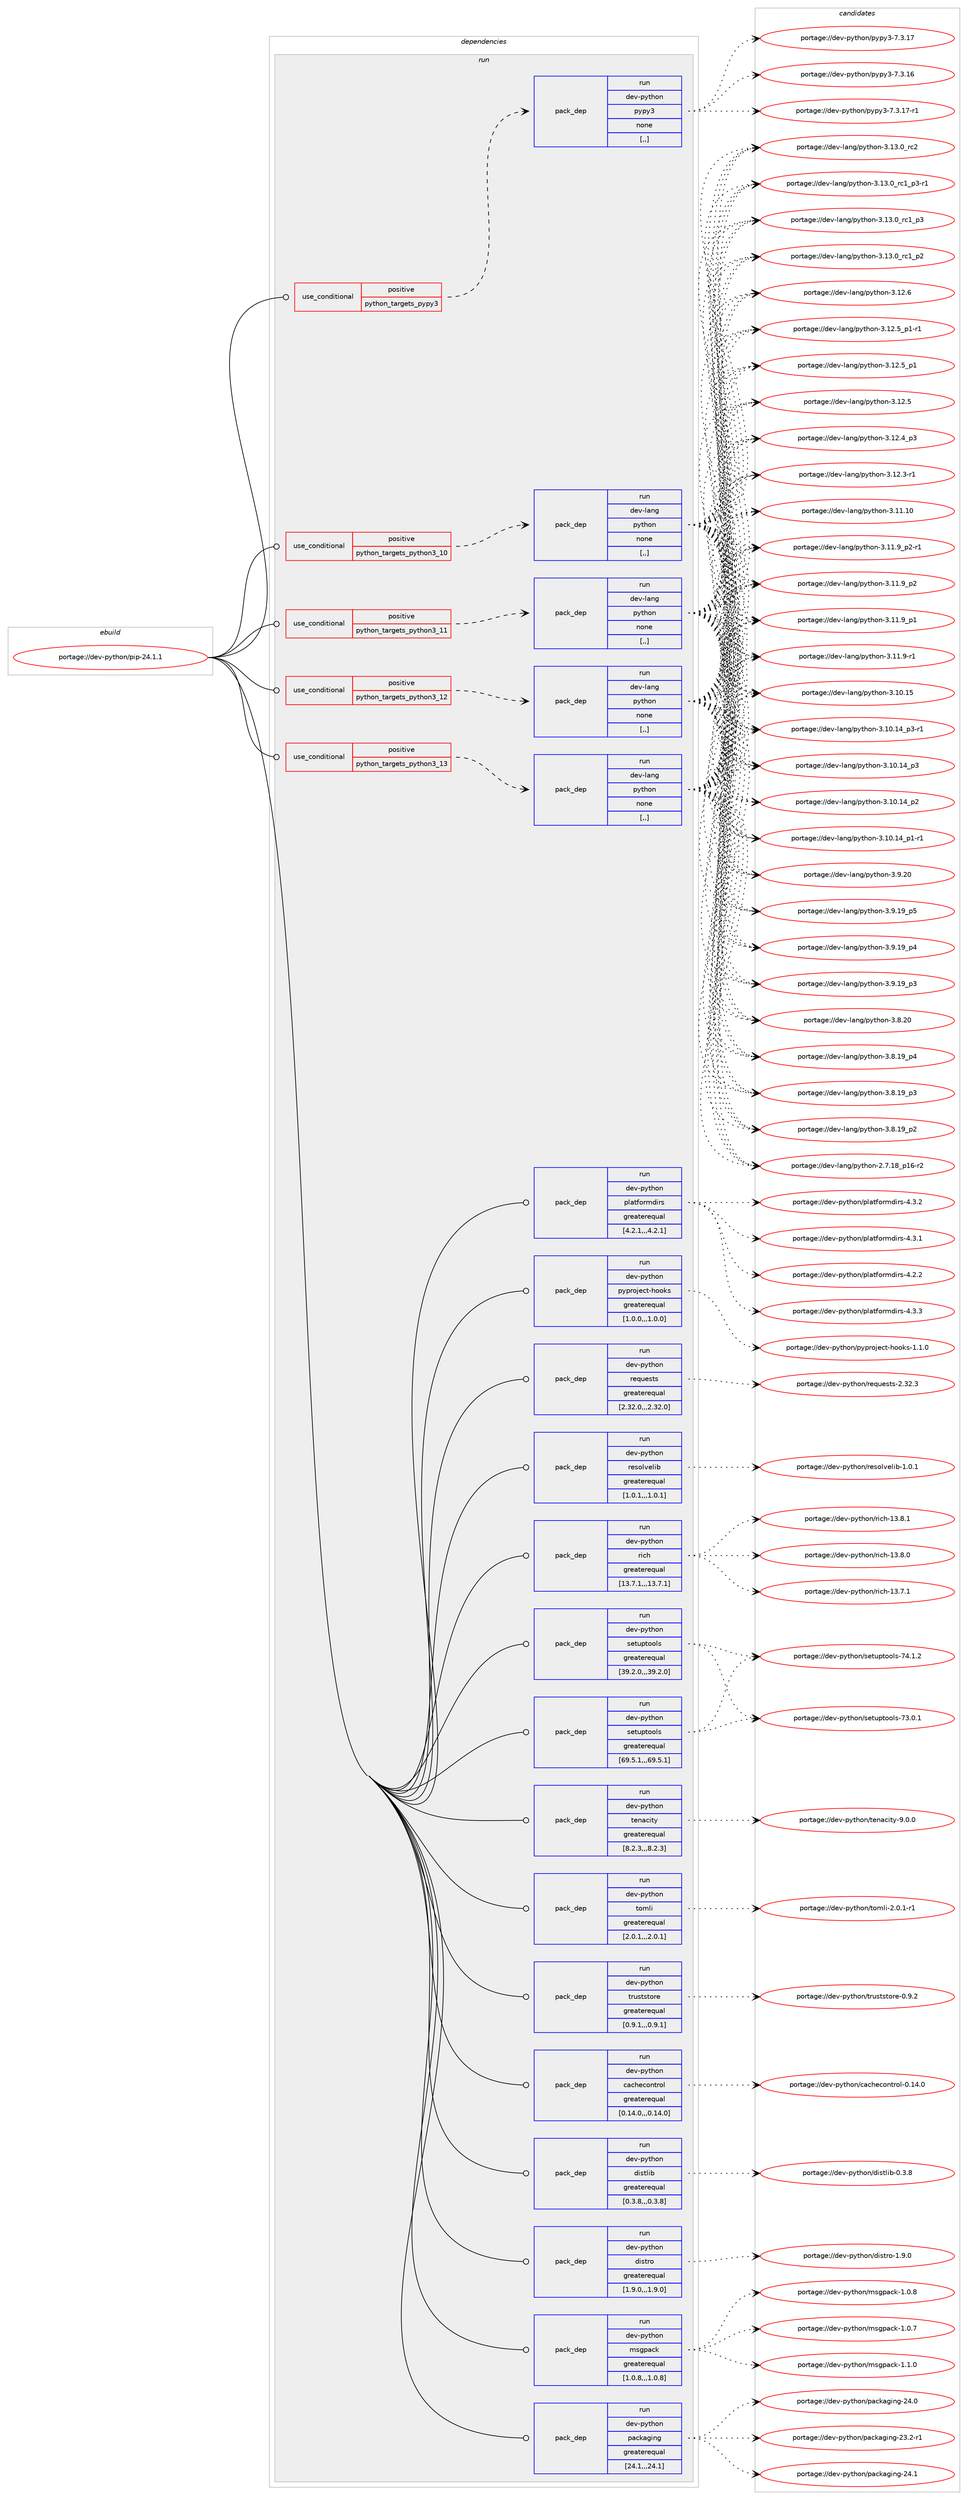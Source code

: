 digraph prolog {

# *************
# Graph options
# *************

newrank=true;
concentrate=true;
compound=true;
graph [rankdir=LR,fontname=Helvetica,fontsize=10,ranksep=1.5];#, ranksep=2.5, nodesep=0.2];
edge  [arrowhead=vee];
node  [fontname=Helvetica,fontsize=10];

# **********
# The ebuild
# **********

subgraph cluster_leftcol {
color=gray;
label=<<i>ebuild</i>>;
id [label="portage://dev-python/pip-24.1.1", color=red, width=4, href="../dev-python/pip-24.1.1.svg"];
}

# ****************
# The dependencies
# ****************

subgraph cluster_midcol {
color=gray;
label=<<i>dependencies</i>>;
subgraph cluster_compile {
fillcolor="#eeeeee";
style=filled;
label=<<i>compile</i>>;
}
subgraph cluster_compileandrun {
fillcolor="#eeeeee";
style=filled;
label=<<i>compile and run</i>>;
}
subgraph cluster_run {
fillcolor="#eeeeee";
style=filled;
label=<<i>run</i>>;
subgraph cond166437 {
dependency649038 [label=<<TABLE BORDER="0" CELLBORDER="1" CELLSPACING="0" CELLPADDING="4"><TR><TD ROWSPAN="3" CELLPADDING="10">use_conditional</TD></TR><TR><TD>positive</TD></TR><TR><TD>python_targets_pypy3</TD></TR></TABLE>>, shape=none, color=red];
subgraph pack477780 {
dependency649039 [label=<<TABLE BORDER="0" CELLBORDER="1" CELLSPACING="0" CELLPADDING="4" WIDTH="220"><TR><TD ROWSPAN="6" CELLPADDING="30">pack_dep</TD></TR><TR><TD WIDTH="110">run</TD></TR><TR><TD>dev-python</TD></TR><TR><TD>pypy3</TD></TR><TR><TD>none</TD></TR><TR><TD>[,,]</TD></TR></TABLE>>, shape=none, color=blue];
}
dependency649038:e -> dependency649039:w [weight=20,style="dashed",arrowhead="vee"];
}
id:e -> dependency649038:w [weight=20,style="solid",arrowhead="odot"];
subgraph cond166438 {
dependency649040 [label=<<TABLE BORDER="0" CELLBORDER="1" CELLSPACING="0" CELLPADDING="4"><TR><TD ROWSPAN="3" CELLPADDING="10">use_conditional</TD></TR><TR><TD>positive</TD></TR><TR><TD>python_targets_python3_10</TD></TR></TABLE>>, shape=none, color=red];
subgraph pack477781 {
dependency649041 [label=<<TABLE BORDER="0" CELLBORDER="1" CELLSPACING="0" CELLPADDING="4" WIDTH="220"><TR><TD ROWSPAN="6" CELLPADDING="30">pack_dep</TD></TR><TR><TD WIDTH="110">run</TD></TR><TR><TD>dev-lang</TD></TR><TR><TD>python</TD></TR><TR><TD>none</TD></TR><TR><TD>[,,]</TD></TR></TABLE>>, shape=none, color=blue];
}
dependency649040:e -> dependency649041:w [weight=20,style="dashed",arrowhead="vee"];
}
id:e -> dependency649040:w [weight=20,style="solid",arrowhead="odot"];
subgraph cond166439 {
dependency649042 [label=<<TABLE BORDER="0" CELLBORDER="1" CELLSPACING="0" CELLPADDING="4"><TR><TD ROWSPAN="3" CELLPADDING="10">use_conditional</TD></TR><TR><TD>positive</TD></TR><TR><TD>python_targets_python3_11</TD></TR></TABLE>>, shape=none, color=red];
subgraph pack477782 {
dependency649043 [label=<<TABLE BORDER="0" CELLBORDER="1" CELLSPACING="0" CELLPADDING="4" WIDTH="220"><TR><TD ROWSPAN="6" CELLPADDING="30">pack_dep</TD></TR><TR><TD WIDTH="110">run</TD></TR><TR><TD>dev-lang</TD></TR><TR><TD>python</TD></TR><TR><TD>none</TD></TR><TR><TD>[,,]</TD></TR></TABLE>>, shape=none, color=blue];
}
dependency649042:e -> dependency649043:w [weight=20,style="dashed",arrowhead="vee"];
}
id:e -> dependency649042:w [weight=20,style="solid",arrowhead="odot"];
subgraph cond166440 {
dependency649044 [label=<<TABLE BORDER="0" CELLBORDER="1" CELLSPACING="0" CELLPADDING="4"><TR><TD ROWSPAN="3" CELLPADDING="10">use_conditional</TD></TR><TR><TD>positive</TD></TR><TR><TD>python_targets_python3_12</TD></TR></TABLE>>, shape=none, color=red];
subgraph pack477783 {
dependency649045 [label=<<TABLE BORDER="0" CELLBORDER="1" CELLSPACING="0" CELLPADDING="4" WIDTH="220"><TR><TD ROWSPAN="6" CELLPADDING="30">pack_dep</TD></TR><TR><TD WIDTH="110">run</TD></TR><TR><TD>dev-lang</TD></TR><TR><TD>python</TD></TR><TR><TD>none</TD></TR><TR><TD>[,,]</TD></TR></TABLE>>, shape=none, color=blue];
}
dependency649044:e -> dependency649045:w [weight=20,style="dashed",arrowhead="vee"];
}
id:e -> dependency649044:w [weight=20,style="solid",arrowhead="odot"];
subgraph cond166441 {
dependency649046 [label=<<TABLE BORDER="0" CELLBORDER="1" CELLSPACING="0" CELLPADDING="4"><TR><TD ROWSPAN="3" CELLPADDING="10">use_conditional</TD></TR><TR><TD>positive</TD></TR><TR><TD>python_targets_python3_13</TD></TR></TABLE>>, shape=none, color=red];
subgraph pack477784 {
dependency649047 [label=<<TABLE BORDER="0" CELLBORDER="1" CELLSPACING="0" CELLPADDING="4" WIDTH="220"><TR><TD ROWSPAN="6" CELLPADDING="30">pack_dep</TD></TR><TR><TD WIDTH="110">run</TD></TR><TR><TD>dev-lang</TD></TR><TR><TD>python</TD></TR><TR><TD>none</TD></TR><TR><TD>[,,]</TD></TR></TABLE>>, shape=none, color=blue];
}
dependency649046:e -> dependency649047:w [weight=20,style="dashed",arrowhead="vee"];
}
id:e -> dependency649046:w [weight=20,style="solid",arrowhead="odot"];
subgraph pack477785 {
dependency649048 [label=<<TABLE BORDER="0" CELLBORDER="1" CELLSPACING="0" CELLPADDING="4" WIDTH="220"><TR><TD ROWSPAN="6" CELLPADDING="30">pack_dep</TD></TR><TR><TD WIDTH="110">run</TD></TR><TR><TD>dev-python</TD></TR><TR><TD>cachecontrol</TD></TR><TR><TD>greaterequal</TD></TR><TR><TD>[0.14.0,,,0.14.0]</TD></TR></TABLE>>, shape=none, color=blue];
}
id:e -> dependency649048:w [weight=20,style="solid",arrowhead="odot"];
subgraph pack477786 {
dependency649049 [label=<<TABLE BORDER="0" CELLBORDER="1" CELLSPACING="0" CELLPADDING="4" WIDTH="220"><TR><TD ROWSPAN="6" CELLPADDING="30">pack_dep</TD></TR><TR><TD WIDTH="110">run</TD></TR><TR><TD>dev-python</TD></TR><TR><TD>distlib</TD></TR><TR><TD>greaterequal</TD></TR><TR><TD>[0.3.8,,,0.3.8]</TD></TR></TABLE>>, shape=none, color=blue];
}
id:e -> dependency649049:w [weight=20,style="solid",arrowhead="odot"];
subgraph pack477787 {
dependency649050 [label=<<TABLE BORDER="0" CELLBORDER="1" CELLSPACING="0" CELLPADDING="4" WIDTH="220"><TR><TD ROWSPAN="6" CELLPADDING="30">pack_dep</TD></TR><TR><TD WIDTH="110">run</TD></TR><TR><TD>dev-python</TD></TR><TR><TD>distro</TD></TR><TR><TD>greaterequal</TD></TR><TR><TD>[1.9.0,,,1.9.0]</TD></TR></TABLE>>, shape=none, color=blue];
}
id:e -> dependency649050:w [weight=20,style="solid",arrowhead="odot"];
subgraph pack477788 {
dependency649051 [label=<<TABLE BORDER="0" CELLBORDER="1" CELLSPACING="0" CELLPADDING="4" WIDTH="220"><TR><TD ROWSPAN="6" CELLPADDING="30">pack_dep</TD></TR><TR><TD WIDTH="110">run</TD></TR><TR><TD>dev-python</TD></TR><TR><TD>msgpack</TD></TR><TR><TD>greaterequal</TD></TR><TR><TD>[1.0.8,,,1.0.8]</TD></TR></TABLE>>, shape=none, color=blue];
}
id:e -> dependency649051:w [weight=20,style="solid",arrowhead="odot"];
subgraph pack477789 {
dependency649052 [label=<<TABLE BORDER="0" CELLBORDER="1" CELLSPACING="0" CELLPADDING="4" WIDTH="220"><TR><TD ROWSPAN="6" CELLPADDING="30">pack_dep</TD></TR><TR><TD WIDTH="110">run</TD></TR><TR><TD>dev-python</TD></TR><TR><TD>packaging</TD></TR><TR><TD>greaterequal</TD></TR><TR><TD>[24.1,,,24.1]</TD></TR></TABLE>>, shape=none, color=blue];
}
id:e -> dependency649052:w [weight=20,style="solid",arrowhead="odot"];
subgraph pack477790 {
dependency649053 [label=<<TABLE BORDER="0" CELLBORDER="1" CELLSPACING="0" CELLPADDING="4" WIDTH="220"><TR><TD ROWSPAN="6" CELLPADDING="30">pack_dep</TD></TR><TR><TD WIDTH="110">run</TD></TR><TR><TD>dev-python</TD></TR><TR><TD>platformdirs</TD></TR><TR><TD>greaterequal</TD></TR><TR><TD>[4.2.1,,,4.2.1]</TD></TR></TABLE>>, shape=none, color=blue];
}
id:e -> dependency649053:w [weight=20,style="solid",arrowhead="odot"];
subgraph pack477791 {
dependency649054 [label=<<TABLE BORDER="0" CELLBORDER="1" CELLSPACING="0" CELLPADDING="4" WIDTH="220"><TR><TD ROWSPAN="6" CELLPADDING="30">pack_dep</TD></TR><TR><TD WIDTH="110">run</TD></TR><TR><TD>dev-python</TD></TR><TR><TD>pyproject-hooks</TD></TR><TR><TD>greaterequal</TD></TR><TR><TD>[1.0.0,,,1.0.0]</TD></TR></TABLE>>, shape=none, color=blue];
}
id:e -> dependency649054:w [weight=20,style="solid",arrowhead="odot"];
subgraph pack477792 {
dependency649055 [label=<<TABLE BORDER="0" CELLBORDER="1" CELLSPACING="0" CELLPADDING="4" WIDTH="220"><TR><TD ROWSPAN="6" CELLPADDING="30">pack_dep</TD></TR><TR><TD WIDTH="110">run</TD></TR><TR><TD>dev-python</TD></TR><TR><TD>requests</TD></TR><TR><TD>greaterequal</TD></TR><TR><TD>[2.32.0,,,2.32.0]</TD></TR></TABLE>>, shape=none, color=blue];
}
id:e -> dependency649055:w [weight=20,style="solid",arrowhead="odot"];
subgraph pack477793 {
dependency649056 [label=<<TABLE BORDER="0" CELLBORDER="1" CELLSPACING="0" CELLPADDING="4" WIDTH="220"><TR><TD ROWSPAN="6" CELLPADDING="30">pack_dep</TD></TR><TR><TD WIDTH="110">run</TD></TR><TR><TD>dev-python</TD></TR><TR><TD>resolvelib</TD></TR><TR><TD>greaterequal</TD></TR><TR><TD>[1.0.1,,,1.0.1]</TD></TR></TABLE>>, shape=none, color=blue];
}
id:e -> dependency649056:w [weight=20,style="solid",arrowhead="odot"];
subgraph pack477794 {
dependency649057 [label=<<TABLE BORDER="0" CELLBORDER="1" CELLSPACING="0" CELLPADDING="4" WIDTH="220"><TR><TD ROWSPAN="6" CELLPADDING="30">pack_dep</TD></TR><TR><TD WIDTH="110">run</TD></TR><TR><TD>dev-python</TD></TR><TR><TD>rich</TD></TR><TR><TD>greaterequal</TD></TR><TR><TD>[13.7.1,,,13.7.1]</TD></TR></TABLE>>, shape=none, color=blue];
}
id:e -> dependency649057:w [weight=20,style="solid",arrowhead="odot"];
subgraph pack477795 {
dependency649058 [label=<<TABLE BORDER="0" CELLBORDER="1" CELLSPACING="0" CELLPADDING="4" WIDTH="220"><TR><TD ROWSPAN="6" CELLPADDING="30">pack_dep</TD></TR><TR><TD WIDTH="110">run</TD></TR><TR><TD>dev-python</TD></TR><TR><TD>setuptools</TD></TR><TR><TD>greaterequal</TD></TR><TR><TD>[39.2.0,,,39.2.0]</TD></TR></TABLE>>, shape=none, color=blue];
}
id:e -> dependency649058:w [weight=20,style="solid",arrowhead="odot"];
subgraph pack477796 {
dependency649059 [label=<<TABLE BORDER="0" CELLBORDER="1" CELLSPACING="0" CELLPADDING="4" WIDTH="220"><TR><TD ROWSPAN="6" CELLPADDING="30">pack_dep</TD></TR><TR><TD WIDTH="110">run</TD></TR><TR><TD>dev-python</TD></TR><TR><TD>setuptools</TD></TR><TR><TD>greaterequal</TD></TR><TR><TD>[69.5.1,,,69.5.1]</TD></TR></TABLE>>, shape=none, color=blue];
}
id:e -> dependency649059:w [weight=20,style="solid",arrowhead="odot"];
subgraph pack477797 {
dependency649060 [label=<<TABLE BORDER="0" CELLBORDER="1" CELLSPACING="0" CELLPADDING="4" WIDTH="220"><TR><TD ROWSPAN="6" CELLPADDING="30">pack_dep</TD></TR><TR><TD WIDTH="110">run</TD></TR><TR><TD>dev-python</TD></TR><TR><TD>tenacity</TD></TR><TR><TD>greaterequal</TD></TR><TR><TD>[8.2.3,,,8.2.3]</TD></TR></TABLE>>, shape=none, color=blue];
}
id:e -> dependency649060:w [weight=20,style="solid",arrowhead="odot"];
subgraph pack477798 {
dependency649061 [label=<<TABLE BORDER="0" CELLBORDER="1" CELLSPACING="0" CELLPADDING="4" WIDTH="220"><TR><TD ROWSPAN="6" CELLPADDING="30">pack_dep</TD></TR><TR><TD WIDTH="110">run</TD></TR><TR><TD>dev-python</TD></TR><TR><TD>tomli</TD></TR><TR><TD>greaterequal</TD></TR><TR><TD>[2.0.1,,,2.0.1]</TD></TR></TABLE>>, shape=none, color=blue];
}
id:e -> dependency649061:w [weight=20,style="solid",arrowhead="odot"];
subgraph pack477799 {
dependency649062 [label=<<TABLE BORDER="0" CELLBORDER="1" CELLSPACING="0" CELLPADDING="4" WIDTH="220"><TR><TD ROWSPAN="6" CELLPADDING="30">pack_dep</TD></TR><TR><TD WIDTH="110">run</TD></TR><TR><TD>dev-python</TD></TR><TR><TD>truststore</TD></TR><TR><TD>greaterequal</TD></TR><TR><TD>[0.9.1,,,0.9.1]</TD></TR></TABLE>>, shape=none, color=blue];
}
id:e -> dependency649062:w [weight=20,style="solid",arrowhead="odot"];
}
}

# **************
# The candidates
# **************

subgraph cluster_choices {
rank=same;
color=gray;
label=<<i>candidates</i>>;

subgraph choice477780 {
color=black;
nodesep=1;
choice100101118451121211161041111104711212111212151455546514649554511449 [label="portage://dev-python/pypy3-7.3.17-r1", color=red, width=4,href="../dev-python/pypy3-7.3.17-r1.svg"];
choice10010111845112121116104111110471121211121215145554651464955 [label="portage://dev-python/pypy3-7.3.17", color=red, width=4,href="../dev-python/pypy3-7.3.17.svg"];
choice10010111845112121116104111110471121211121215145554651464954 [label="portage://dev-python/pypy3-7.3.16", color=red, width=4,href="../dev-python/pypy3-7.3.16.svg"];
dependency649039:e -> choice100101118451121211161041111104711212111212151455546514649554511449:w [style=dotted,weight="100"];
dependency649039:e -> choice10010111845112121116104111110471121211121215145554651464955:w [style=dotted,weight="100"];
dependency649039:e -> choice10010111845112121116104111110471121211121215145554651464954:w [style=dotted,weight="100"];
}
subgraph choice477781 {
color=black;
nodesep=1;
choice10010111845108971101034711212111610411111045514649514648951149950 [label="portage://dev-lang/python-3.13.0_rc2", color=red, width=4,href="../dev-lang/python-3.13.0_rc2.svg"];
choice1001011184510897110103471121211161041111104551464951464895114994995112514511449 [label="portage://dev-lang/python-3.13.0_rc1_p3-r1", color=red, width=4,href="../dev-lang/python-3.13.0_rc1_p3-r1.svg"];
choice100101118451089711010347112121116104111110455146495146489511499499511251 [label="portage://dev-lang/python-3.13.0_rc1_p3", color=red, width=4,href="../dev-lang/python-3.13.0_rc1_p3.svg"];
choice100101118451089711010347112121116104111110455146495146489511499499511250 [label="portage://dev-lang/python-3.13.0_rc1_p2", color=red, width=4,href="../dev-lang/python-3.13.0_rc1_p2.svg"];
choice10010111845108971101034711212111610411111045514649504654 [label="portage://dev-lang/python-3.12.6", color=red, width=4,href="../dev-lang/python-3.12.6.svg"];
choice1001011184510897110103471121211161041111104551464950465395112494511449 [label="portage://dev-lang/python-3.12.5_p1-r1", color=red, width=4,href="../dev-lang/python-3.12.5_p1-r1.svg"];
choice100101118451089711010347112121116104111110455146495046539511249 [label="portage://dev-lang/python-3.12.5_p1", color=red, width=4,href="../dev-lang/python-3.12.5_p1.svg"];
choice10010111845108971101034711212111610411111045514649504653 [label="portage://dev-lang/python-3.12.5", color=red, width=4,href="../dev-lang/python-3.12.5.svg"];
choice100101118451089711010347112121116104111110455146495046529511251 [label="portage://dev-lang/python-3.12.4_p3", color=red, width=4,href="../dev-lang/python-3.12.4_p3.svg"];
choice100101118451089711010347112121116104111110455146495046514511449 [label="portage://dev-lang/python-3.12.3-r1", color=red, width=4,href="../dev-lang/python-3.12.3-r1.svg"];
choice1001011184510897110103471121211161041111104551464949464948 [label="portage://dev-lang/python-3.11.10", color=red, width=4,href="../dev-lang/python-3.11.10.svg"];
choice1001011184510897110103471121211161041111104551464949465795112504511449 [label="portage://dev-lang/python-3.11.9_p2-r1", color=red, width=4,href="../dev-lang/python-3.11.9_p2-r1.svg"];
choice100101118451089711010347112121116104111110455146494946579511250 [label="portage://dev-lang/python-3.11.9_p2", color=red, width=4,href="../dev-lang/python-3.11.9_p2.svg"];
choice100101118451089711010347112121116104111110455146494946579511249 [label="portage://dev-lang/python-3.11.9_p1", color=red, width=4,href="../dev-lang/python-3.11.9_p1.svg"];
choice100101118451089711010347112121116104111110455146494946574511449 [label="portage://dev-lang/python-3.11.9-r1", color=red, width=4,href="../dev-lang/python-3.11.9-r1.svg"];
choice1001011184510897110103471121211161041111104551464948464953 [label="portage://dev-lang/python-3.10.15", color=red, width=4,href="../dev-lang/python-3.10.15.svg"];
choice100101118451089711010347112121116104111110455146494846495295112514511449 [label="portage://dev-lang/python-3.10.14_p3-r1", color=red, width=4,href="../dev-lang/python-3.10.14_p3-r1.svg"];
choice10010111845108971101034711212111610411111045514649484649529511251 [label="portage://dev-lang/python-3.10.14_p3", color=red, width=4,href="../dev-lang/python-3.10.14_p3.svg"];
choice10010111845108971101034711212111610411111045514649484649529511250 [label="portage://dev-lang/python-3.10.14_p2", color=red, width=4,href="../dev-lang/python-3.10.14_p2.svg"];
choice100101118451089711010347112121116104111110455146494846495295112494511449 [label="portage://dev-lang/python-3.10.14_p1-r1", color=red, width=4,href="../dev-lang/python-3.10.14_p1-r1.svg"];
choice10010111845108971101034711212111610411111045514657465048 [label="portage://dev-lang/python-3.9.20", color=red, width=4,href="../dev-lang/python-3.9.20.svg"];
choice100101118451089711010347112121116104111110455146574649579511253 [label="portage://dev-lang/python-3.9.19_p5", color=red, width=4,href="../dev-lang/python-3.9.19_p5.svg"];
choice100101118451089711010347112121116104111110455146574649579511252 [label="portage://dev-lang/python-3.9.19_p4", color=red, width=4,href="../dev-lang/python-3.9.19_p4.svg"];
choice100101118451089711010347112121116104111110455146574649579511251 [label="portage://dev-lang/python-3.9.19_p3", color=red, width=4,href="../dev-lang/python-3.9.19_p3.svg"];
choice10010111845108971101034711212111610411111045514656465048 [label="portage://dev-lang/python-3.8.20", color=red, width=4,href="../dev-lang/python-3.8.20.svg"];
choice100101118451089711010347112121116104111110455146564649579511252 [label="portage://dev-lang/python-3.8.19_p4", color=red, width=4,href="../dev-lang/python-3.8.19_p4.svg"];
choice100101118451089711010347112121116104111110455146564649579511251 [label="portage://dev-lang/python-3.8.19_p3", color=red, width=4,href="../dev-lang/python-3.8.19_p3.svg"];
choice100101118451089711010347112121116104111110455146564649579511250 [label="portage://dev-lang/python-3.8.19_p2", color=red, width=4,href="../dev-lang/python-3.8.19_p2.svg"];
choice100101118451089711010347112121116104111110455046554649569511249544511450 [label="portage://dev-lang/python-2.7.18_p16-r2", color=red, width=4,href="../dev-lang/python-2.7.18_p16-r2.svg"];
dependency649041:e -> choice10010111845108971101034711212111610411111045514649514648951149950:w [style=dotted,weight="100"];
dependency649041:e -> choice1001011184510897110103471121211161041111104551464951464895114994995112514511449:w [style=dotted,weight="100"];
dependency649041:e -> choice100101118451089711010347112121116104111110455146495146489511499499511251:w [style=dotted,weight="100"];
dependency649041:e -> choice100101118451089711010347112121116104111110455146495146489511499499511250:w [style=dotted,weight="100"];
dependency649041:e -> choice10010111845108971101034711212111610411111045514649504654:w [style=dotted,weight="100"];
dependency649041:e -> choice1001011184510897110103471121211161041111104551464950465395112494511449:w [style=dotted,weight="100"];
dependency649041:e -> choice100101118451089711010347112121116104111110455146495046539511249:w [style=dotted,weight="100"];
dependency649041:e -> choice10010111845108971101034711212111610411111045514649504653:w [style=dotted,weight="100"];
dependency649041:e -> choice100101118451089711010347112121116104111110455146495046529511251:w [style=dotted,weight="100"];
dependency649041:e -> choice100101118451089711010347112121116104111110455146495046514511449:w [style=dotted,weight="100"];
dependency649041:e -> choice1001011184510897110103471121211161041111104551464949464948:w [style=dotted,weight="100"];
dependency649041:e -> choice1001011184510897110103471121211161041111104551464949465795112504511449:w [style=dotted,weight="100"];
dependency649041:e -> choice100101118451089711010347112121116104111110455146494946579511250:w [style=dotted,weight="100"];
dependency649041:e -> choice100101118451089711010347112121116104111110455146494946579511249:w [style=dotted,weight="100"];
dependency649041:e -> choice100101118451089711010347112121116104111110455146494946574511449:w [style=dotted,weight="100"];
dependency649041:e -> choice1001011184510897110103471121211161041111104551464948464953:w [style=dotted,weight="100"];
dependency649041:e -> choice100101118451089711010347112121116104111110455146494846495295112514511449:w [style=dotted,weight="100"];
dependency649041:e -> choice10010111845108971101034711212111610411111045514649484649529511251:w [style=dotted,weight="100"];
dependency649041:e -> choice10010111845108971101034711212111610411111045514649484649529511250:w [style=dotted,weight="100"];
dependency649041:e -> choice100101118451089711010347112121116104111110455146494846495295112494511449:w [style=dotted,weight="100"];
dependency649041:e -> choice10010111845108971101034711212111610411111045514657465048:w [style=dotted,weight="100"];
dependency649041:e -> choice100101118451089711010347112121116104111110455146574649579511253:w [style=dotted,weight="100"];
dependency649041:e -> choice100101118451089711010347112121116104111110455146574649579511252:w [style=dotted,weight="100"];
dependency649041:e -> choice100101118451089711010347112121116104111110455146574649579511251:w [style=dotted,weight="100"];
dependency649041:e -> choice10010111845108971101034711212111610411111045514656465048:w [style=dotted,weight="100"];
dependency649041:e -> choice100101118451089711010347112121116104111110455146564649579511252:w [style=dotted,weight="100"];
dependency649041:e -> choice100101118451089711010347112121116104111110455146564649579511251:w [style=dotted,weight="100"];
dependency649041:e -> choice100101118451089711010347112121116104111110455146564649579511250:w [style=dotted,weight="100"];
dependency649041:e -> choice100101118451089711010347112121116104111110455046554649569511249544511450:w [style=dotted,weight="100"];
}
subgraph choice477782 {
color=black;
nodesep=1;
choice10010111845108971101034711212111610411111045514649514648951149950 [label="portage://dev-lang/python-3.13.0_rc2", color=red, width=4,href="../dev-lang/python-3.13.0_rc2.svg"];
choice1001011184510897110103471121211161041111104551464951464895114994995112514511449 [label="portage://dev-lang/python-3.13.0_rc1_p3-r1", color=red, width=4,href="../dev-lang/python-3.13.0_rc1_p3-r1.svg"];
choice100101118451089711010347112121116104111110455146495146489511499499511251 [label="portage://dev-lang/python-3.13.0_rc1_p3", color=red, width=4,href="../dev-lang/python-3.13.0_rc1_p3.svg"];
choice100101118451089711010347112121116104111110455146495146489511499499511250 [label="portage://dev-lang/python-3.13.0_rc1_p2", color=red, width=4,href="../dev-lang/python-3.13.0_rc1_p2.svg"];
choice10010111845108971101034711212111610411111045514649504654 [label="portage://dev-lang/python-3.12.6", color=red, width=4,href="../dev-lang/python-3.12.6.svg"];
choice1001011184510897110103471121211161041111104551464950465395112494511449 [label="portage://dev-lang/python-3.12.5_p1-r1", color=red, width=4,href="../dev-lang/python-3.12.5_p1-r1.svg"];
choice100101118451089711010347112121116104111110455146495046539511249 [label="portage://dev-lang/python-3.12.5_p1", color=red, width=4,href="../dev-lang/python-3.12.5_p1.svg"];
choice10010111845108971101034711212111610411111045514649504653 [label="portage://dev-lang/python-3.12.5", color=red, width=4,href="../dev-lang/python-3.12.5.svg"];
choice100101118451089711010347112121116104111110455146495046529511251 [label="portage://dev-lang/python-3.12.4_p3", color=red, width=4,href="../dev-lang/python-3.12.4_p3.svg"];
choice100101118451089711010347112121116104111110455146495046514511449 [label="portage://dev-lang/python-3.12.3-r1", color=red, width=4,href="../dev-lang/python-3.12.3-r1.svg"];
choice1001011184510897110103471121211161041111104551464949464948 [label="portage://dev-lang/python-3.11.10", color=red, width=4,href="../dev-lang/python-3.11.10.svg"];
choice1001011184510897110103471121211161041111104551464949465795112504511449 [label="portage://dev-lang/python-3.11.9_p2-r1", color=red, width=4,href="../dev-lang/python-3.11.9_p2-r1.svg"];
choice100101118451089711010347112121116104111110455146494946579511250 [label="portage://dev-lang/python-3.11.9_p2", color=red, width=4,href="../dev-lang/python-3.11.9_p2.svg"];
choice100101118451089711010347112121116104111110455146494946579511249 [label="portage://dev-lang/python-3.11.9_p1", color=red, width=4,href="../dev-lang/python-3.11.9_p1.svg"];
choice100101118451089711010347112121116104111110455146494946574511449 [label="portage://dev-lang/python-3.11.9-r1", color=red, width=4,href="../dev-lang/python-3.11.9-r1.svg"];
choice1001011184510897110103471121211161041111104551464948464953 [label="portage://dev-lang/python-3.10.15", color=red, width=4,href="../dev-lang/python-3.10.15.svg"];
choice100101118451089711010347112121116104111110455146494846495295112514511449 [label="portage://dev-lang/python-3.10.14_p3-r1", color=red, width=4,href="../dev-lang/python-3.10.14_p3-r1.svg"];
choice10010111845108971101034711212111610411111045514649484649529511251 [label="portage://dev-lang/python-3.10.14_p3", color=red, width=4,href="../dev-lang/python-3.10.14_p3.svg"];
choice10010111845108971101034711212111610411111045514649484649529511250 [label="portage://dev-lang/python-3.10.14_p2", color=red, width=4,href="../dev-lang/python-3.10.14_p2.svg"];
choice100101118451089711010347112121116104111110455146494846495295112494511449 [label="portage://dev-lang/python-3.10.14_p1-r1", color=red, width=4,href="../dev-lang/python-3.10.14_p1-r1.svg"];
choice10010111845108971101034711212111610411111045514657465048 [label="portage://dev-lang/python-3.9.20", color=red, width=4,href="../dev-lang/python-3.9.20.svg"];
choice100101118451089711010347112121116104111110455146574649579511253 [label="portage://dev-lang/python-3.9.19_p5", color=red, width=4,href="../dev-lang/python-3.9.19_p5.svg"];
choice100101118451089711010347112121116104111110455146574649579511252 [label="portage://dev-lang/python-3.9.19_p4", color=red, width=4,href="../dev-lang/python-3.9.19_p4.svg"];
choice100101118451089711010347112121116104111110455146574649579511251 [label="portage://dev-lang/python-3.9.19_p3", color=red, width=4,href="../dev-lang/python-3.9.19_p3.svg"];
choice10010111845108971101034711212111610411111045514656465048 [label="portage://dev-lang/python-3.8.20", color=red, width=4,href="../dev-lang/python-3.8.20.svg"];
choice100101118451089711010347112121116104111110455146564649579511252 [label="portage://dev-lang/python-3.8.19_p4", color=red, width=4,href="../dev-lang/python-3.8.19_p4.svg"];
choice100101118451089711010347112121116104111110455146564649579511251 [label="portage://dev-lang/python-3.8.19_p3", color=red, width=4,href="../dev-lang/python-3.8.19_p3.svg"];
choice100101118451089711010347112121116104111110455146564649579511250 [label="portage://dev-lang/python-3.8.19_p2", color=red, width=4,href="../dev-lang/python-3.8.19_p2.svg"];
choice100101118451089711010347112121116104111110455046554649569511249544511450 [label="portage://dev-lang/python-2.7.18_p16-r2", color=red, width=4,href="../dev-lang/python-2.7.18_p16-r2.svg"];
dependency649043:e -> choice10010111845108971101034711212111610411111045514649514648951149950:w [style=dotted,weight="100"];
dependency649043:e -> choice1001011184510897110103471121211161041111104551464951464895114994995112514511449:w [style=dotted,weight="100"];
dependency649043:e -> choice100101118451089711010347112121116104111110455146495146489511499499511251:w [style=dotted,weight="100"];
dependency649043:e -> choice100101118451089711010347112121116104111110455146495146489511499499511250:w [style=dotted,weight="100"];
dependency649043:e -> choice10010111845108971101034711212111610411111045514649504654:w [style=dotted,weight="100"];
dependency649043:e -> choice1001011184510897110103471121211161041111104551464950465395112494511449:w [style=dotted,weight="100"];
dependency649043:e -> choice100101118451089711010347112121116104111110455146495046539511249:w [style=dotted,weight="100"];
dependency649043:e -> choice10010111845108971101034711212111610411111045514649504653:w [style=dotted,weight="100"];
dependency649043:e -> choice100101118451089711010347112121116104111110455146495046529511251:w [style=dotted,weight="100"];
dependency649043:e -> choice100101118451089711010347112121116104111110455146495046514511449:w [style=dotted,weight="100"];
dependency649043:e -> choice1001011184510897110103471121211161041111104551464949464948:w [style=dotted,weight="100"];
dependency649043:e -> choice1001011184510897110103471121211161041111104551464949465795112504511449:w [style=dotted,weight="100"];
dependency649043:e -> choice100101118451089711010347112121116104111110455146494946579511250:w [style=dotted,weight="100"];
dependency649043:e -> choice100101118451089711010347112121116104111110455146494946579511249:w [style=dotted,weight="100"];
dependency649043:e -> choice100101118451089711010347112121116104111110455146494946574511449:w [style=dotted,weight="100"];
dependency649043:e -> choice1001011184510897110103471121211161041111104551464948464953:w [style=dotted,weight="100"];
dependency649043:e -> choice100101118451089711010347112121116104111110455146494846495295112514511449:w [style=dotted,weight="100"];
dependency649043:e -> choice10010111845108971101034711212111610411111045514649484649529511251:w [style=dotted,weight="100"];
dependency649043:e -> choice10010111845108971101034711212111610411111045514649484649529511250:w [style=dotted,weight="100"];
dependency649043:e -> choice100101118451089711010347112121116104111110455146494846495295112494511449:w [style=dotted,weight="100"];
dependency649043:e -> choice10010111845108971101034711212111610411111045514657465048:w [style=dotted,weight="100"];
dependency649043:e -> choice100101118451089711010347112121116104111110455146574649579511253:w [style=dotted,weight="100"];
dependency649043:e -> choice100101118451089711010347112121116104111110455146574649579511252:w [style=dotted,weight="100"];
dependency649043:e -> choice100101118451089711010347112121116104111110455146574649579511251:w [style=dotted,weight="100"];
dependency649043:e -> choice10010111845108971101034711212111610411111045514656465048:w [style=dotted,weight="100"];
dependency649043:e -> choice100101118451089711010347112121116104111110455146564649579511252:w [style=dotted,weight="100"];
dependency649043:e -> choice100101118451089711010347112121116104111110455146564649579511251:w [style=dotted,weight="100"];
dependency649043:e -> choice100101118451089711010347112121116104111110455146564649579511250:w [style=dotted,weight="100"];
dependency649043:e -> choice100101118451089711010347112121116104111110455046554649569511249544511450:w [style=dotted,weight="100"];
}
subgraph choice477783 {
color=black;
nodesep=1;
choice10010111845108971101034711212111610411111045514649514648951149950 [label="portage://dev-lang/python-3.13.0_rc2", color=red, width=4,href="../dev-lang/python-3.13.0_rc2.svg"];
choice1001011184510897110103471121211161041111104551464951464895114994995112514511449 [label="portage://dev-lang/python-3.13.0_rc1_p3-r1", color=red, width=4,href="../dev-lang/python-3.13.0_rc1_p3-r1.svg"];
choice100101118451089711010347112121116104111110455146495146489511499499511251 [label="portage://dev-lang/python-3.13.0_rc1_p3", color=red, width=4,href="../dev-lang/python-3.13.0_rc1_p3.svg"];
choice100101118451089711010347112121116104111110455146495146489511499499511250 [label="portage://dev-lang/python-3.13.0_rc1_p2", color=red, width=4,href="../dev-lang/python-3.13.0_rc1_p2.svg"];
choice10010111845108971101034711212111610411111045514649504654 [label="portage://dev-lang/python-3.12.6", color=red, width=4,href="../dev-lang/python-3.12.6.svg"];
choice1001011184510897110103471121211161041111104551464950465395112494511449 [label="portage://dev-lang/python-3.12.5_p1-r1", color=red, width=4,href="../dev-lang/python-3.12.5_p1-r1.svg"];
choice100101118451089711010347112121116104111110455146495046539511249 [label="portage://dev-lang/python-3.12.5_p1", color=red, width=4,href="../dev-lang/python-3.12.5_p1.svg"];
choice10010111845108971101034711212111610411111045514649504653 [label="portage://dev-lang/python-3.12.5", color=red, width=4,href="../dev-lang/python-3.12.5.svg"];
choice100101118451089711010347112121116104111110455146495046529511251 [label="portage://dev-lang/python-3.12.4_p3", color=red, width=4,href="../dev-lang/python-3.12.4_p3.svg"];
choice100101118451089711010347112121116104111110455146495046514511449 [label="portage://dev-lang/python-3.12.3-r1", color=red, width=4,href="../dev-lang/python-3.12.3-r1.svg"];
choice1001011184510897110103471121211161041111104551464949464948 [label="portage://dev-lang/python-3.11.10", color=red, width=4,href="../dev-lang/python-3.11.10.svg"];
choice1001011184510897110103471121211161041111104551464949465795112504511449 [label="portage://dev-lang/python-3.11.9_p2-r1", color=red, width=4,href="../dev-lang/python-3.11.9_p2-r1.svg"];
choice100101118451089711010347112121116104111110455146494946579511250 [label="portage://dev-lang/python-3.11.9_p2", color=red, width=4,href="../dev-lang/python-3.11.9_p2.svg"];
choice100101118451089711010347112121116104111110455146494946579511249 [label="portage://dev-lang/python-3.11.9_p1", color=red, width=4,href="../dev-lang/python-3.11.9_p1.svg"];
choice100101118451089711010347112121116104111110455146494946574511449 [label="portage://dev-lang/python-3.11.9-r1", color=red, width=4,href="../dev-lang/python-3.11.9-r1.svg"];
choice1001011184510897110103471121211161041111104551464948464953 [label="portage://dev-lang/python-3.10.15", color=red, width=4,href="../dev-lang/python-3.10.15.svg"];
choice100101118451089711010347112121116104111110455146494846495295112514511449 [label="portage://dev-lang/python-3.10.14_p3-r1", color=red, width=4,href="../dev-lang/python-3.10.14_p3-r1.svg"];
choice10010111845108971101034711212111610411111045514649484649529511251 [label="portage://dev-lang/python-3.10.14_p3", color=red, width=4,href="../dev-lang/python-3.10.14_p3.svg"];
choice10010111845108971101034711212111610411111045514649484649529511250 [label="portage://dev-lang/python-3.10.14_p2", color=red, width=4,href="../dev-lang/python-3.10.14_p2.svg"];
choice100101118451089711010347112121116104111110455146494846495295112494511449 [label="portage://dev-lang/python-3.10.14_p1-r1", color=red, width=4,href="../dev-lang/python-3.10.14_p1-r1.svg"];
choice10010111845108971101034711212111610411111045514657465048 [label="portage://dev-lang/python-3.9.20", color=red, width=4,href="../dev-lang/python-3.9.20.svg"];
choice100101118451089711010347112121116104111110455146574649579511253 [label="portage://dev-lang/python-3.9.19_p5", color=red, width=4,href="../dev-lang/python-3.9.19_p5.svg"];
choice100101118451089711010347112121116104111110455146574649579511252 [label="portage://dev-lang/python-3.9.19_p4", color=red, width=4,href="../dev-lang/python-3.9.19_p4.svg"];
choice100101118451089711010347112121116104111110455146574649579511251 [label="portage://dev-lang/python-3.9.19_p3", color=red, width=4,href="../dev-lang/python-3.9.19_p3.svg"];
choice10010111845108971101034711212111610411111045514656465048 [label="portage://dev-lang/python-3.8.20", color=red, width=4,href="../dev-lang/python-3.8.20.svg"];
choice100101118451089711010347112121116104111110455146564649579511252 [label="portage://dev-lang/python-3.8.19_p4", color=red, width=4,href="../dev-lang/python-3.8.19_p4.svg"];
choice100101118451089711010347112121116104111110455146564649579511251 [label="portage://dev-lang/python-3.8.19_p3", color=red, width=4,href="../dev-lang/python-3.8.19_p3.svg"];
choice100101118451089711010347112121116104111110455146564649579511250 [label="portage://dev-lang/python-3.8.19_p2", color=red, width=4,href="../dev-lang/python-3.8.19_p2.svg"];
choice100101118451089711010347112121116104111110455046554649569511249544511450 [label="portage://dev-lang/python-2.7.18_p16-r2", color=red, width=4,href="../dev-lang/python-2.7.18_p16-r2.svg"];
dependency649045:e -> choice10010111845108971101034711212111610411111045514649514648951149950:w [style=dotted,weight="100"];
dependency649045:e -> choice1001011184510897110103471121211161041111104551464951464895114994995112514511449:w [style=dotted,weight="100"];
dependency649045:e -> choice100101118451089711010347112121116104111110455146495146489511499499511251:w [style=dotted,weight="100"];
dependency649045:e -> choice100101118451089711010347112121116104111110455146495146489511499499511250:w [style=dotted,weight="100"];
dependency649045:e -> choice10010111845108971101034711212111610411111045514649504654:w [style=dotted,weight="100"];
dependency649045:e -> choice1001011184510897110103471121211161041111104551464950465395112494511449:w [style=dotted,weight="100"];
dependency649045:e -> choice100101118451089711010347112121116104111110455146495046539511249:w [style=dotted,weight="100"];
dependency649045:e -> choice10010111845108971101034711212111610411111045514649504653:w [style=dotted,weight="100"];
dependency649045:e -> choice100101118451089711010347112121116104111110455146495046529511251:w [style=dotted,weight="100"];
dependency649045:e -> choice100101118451089711010347112121116104111110455146495046514511449:w [style=dotted,weight="100"];
dependency649045:e -> choice1001011184510897110103471121211161041111104551464949464948:w [style=dotted,weight="100"];
dependency649045:e -> choice1001011184510897110103471121211161041111104551464949465795112504511449:w [style=dotted,weight="100"];
dependency649045:e -> choice100101118451089711010347112121116104111110455146494946579511250:w [style=dotted,weight="100"];
dependency649045:e -> choice100101118451089711010347112121116104111110455146494946579511249:w [style=dotted,weight="100"];
dependency649045:e -> choice100101118451089711010347112121116104111110455146494946574511449:w [style=dotted,weight="100"];
dependency649045:e -> choice1001011184510897110103471121211161041111104551464948464953:w [style=dotted,weight="100"];
dependency649045:e -> choice100101118451089711010347112121116104111110455146494846495295112514511449:w [style=dotted,weight="100"];
dependency649045:e -> choice10010111845108971101034711212111610411111045514649484649529511251:w [style=dotted,weight="100"];
dependency649045:e -> choice10010111845108971101034711212111610411111045514649484649529511250:w [style=dotted,weight="100"];
dependency649045:e -> choice100101118451089711010347112121116104111110455146494846495295112494511449:w [style=dotted,weight="100"];
dependency649045:e -> choice10010111845108971101034711212111610411111045514657465048:w [style=dotted,weight="100"];
dependency649045:e -> choice100101118451089711010347112121116104111110455146574649579511253:w [style=dotted,weight="100"];
dependency649045:e -> choice100101118451089711010347112121116104111110455146574649579511252:w [style=dotted,weight="100"];
dependency649045:e -> choice100101118451089711010347112121116104111110455146574649579511251:w [style=dotted,weight="100"];
dependency649045:e -> choice10010111845108971101034711212111610411111045514656465048:w [style=dotted,weight="100"];
dependency649045:e -> choice100101118451089711010347112121116104111110455146564649579511252:w [style=dotted,weight="100"];
dependency649045:e -> choice100101118451089711010347112121116104111110455146564649579511251:w [style=dotted,weight="100"];
dependency649045:e -> choice100101118451089711010347112121116104111110455146564649579511250:w [style=dotted,weight="100"];
dependency649045:e -> choice100101118451089711010347112121116104111110455046554649569511249544511450:w [style=dotted,weight="100"];
}
subgraph choice477784 {
color=black;
nodesep=1;
choice10010111845108971101034711212111610411111045514649514648951149950 [label="portage://dev-lang/python-3.13.0_rc2", color=red, width=4,href="../dev-lang/python-3.13.0_rc2.svg"];
choice1001011184510897110103471121211161041111104551464951464895114994995112514511449 [label="portage://dev-lang/python-3.13.0_rc1_p3-r1", color=red, width=4,href="../dev-lang/python-3.13.0_rc1_p3-r1.svg"];
choice100101118451089711010347112121116104111110455146495146489511499499511251 [label="portage://dev-lang/python-3.13.0_rc1_p3", color=red, width=4,href="../dev-lang/python-3.13.0_rc1_p3.svg"];
choice100101118451089711010347112121116104111110455146495146489511499499511250 [label="portage://dev-lang/python-3.13.0_rc1_p2", color=red, width=4,href="../dev-lang/python-3.13.0_rc1_p2.svg"];
choice10010111845108971101034711212111610411111045514649504654 [label="portage://dev-lang/python-3.12.6", color=red, width=4,href="../dev-lang/python-3.12.6.svg"];
choice1001011184510897110103471121211161041111104551464950465395112494511449 [label="portage://dev-lang/python-3.12.5_p1-r1", color=red, width=4,href="../dev-lang/python-3.12.5_p1-r1.svg"];
choice100101118451089711010347112121116104111110455146495046539511249 [label="portage://dev-lang/python-3.12.5_p1", color=red, width=4,href="../dev-lang/python-3.12.5_p1.svg"];
choice10010111845108971101034711212111610411111045514649504653 [label="portage://dev-lang/python-3.12.5", color=red, width=4,href="../dev-lang/python-3.12.5.svg"];
choice100101118451089711010347112121116104111110455146495046529511251 [label="portage://dev-lang/python-3.12.4_p3", color=red, width=4,href="../dev-lang/python-3.12.4_p3.svg"];
choice100101118451089711010347112121116104111110455146495046514511449 [label="portage://dev-lang/python-3.12.3-r1", color=red, width=4,href="../dev-lang/python-3.12.3-r1.svg"];
choice1001011184510897110103471121211161041111104551464949464948 [label="portage://dev-lang/python-3.11.10", color=red, width=4,href="../dev-lang/python-3.11.10.svg"];
choice1001011184510897110103471121211161041111104551464949465795112504511449 [label="portage://dev-lang/python-3.11.9_p2-r1", color=red, width=4,href="../dev-lang/python-3.11.9_p2-r1.svg"];
choice100101118451089711010347112121116104111110455146494946579511250 [label="portage://dev-lang/python-3.11.9_p2", color=red, width=4,href="../dev-lang/python-3.11.9_p2.svg"];
choice100101118451089711010347112121116104111110455146494946579511249 [label="portage://dev-lang/python-3.11.9_p1", color=red, width=4,href="../dev-lang/python-3.11.9_p1.svg"];
choice100101118451089711010347112121116104111110455146494946574511449 [label="portage://dev-lang/python-3.11.9-r1", color=red, width=4,href="../dev-lang/python-3.11.9-r1.svg"];
choice1001011184510897110103471121211161041111104551464948464953 [label="portage://dev-lang/python-3.10.15", color=red, width=4,href="../dev-lang/python-3.10.15.svg"];
choice100101118451089711010347112121116104111110455146494846495295112514511449 [label="portage://dev-lang/python-3.10.14_p3-r1", color=red, width=4,href="../dev-lang/python-3.10.14_p3-r1.svg"];
choice10010111845108971101034711212111610411111045514649484649529511251 [label="portage://dev-lang/python-3.10.14_p3", color=red, width=4,href="../dev-lang/python-3.10.14_p3.svg"];
choice10010111845108971101034711212111610411111045514649484649529511250 [label="portage://dev-lang/python-3.10.14_p2", color=red, width=4,href="../dev-lang/python-3.10.14_p2.svg"];
choice100101118451089711010347112121116104111110455146494846495295112494511449 [label="portage://dev-lang/python-3.10.14_p1-r1", color=red, width=4,href="../dev-lang/python-3.10.14_p1-r1.svg"];
choice10010111845108971101034711212111610411111045514657465048 [label="portage://dev-lang/python-3.9.20", color=red, width=4,href="../dev-lang/python-3.9.20.svg"];
choice100101118451089711010347112121116104111110455146574649579511253 [label="portage://dev-lang/python-3.9.19_p5", color=red, width=4,href="../dev-lang/python-3.9.19_p5.svg"];
choice100101118451089711010347112121116104111110455146574649579511252 [label="portage://dev-lang/python-3.9.19_p4", color=red, width=4,href="../dev-lang/python-3.9.19_p4.svg"];
choice100101118451089711010347112121116104111110455146574649579511251 [label="portage://dev-lang/python-3.9.19_p3", color=red, width=4,href="../dev-lang/python-3.9.19_p3.svg"];
choice10010111845108971101034711212111610411111045514656465048 [label="portage://dev-lang/python-3.8.20", color=red, width=4,href="../dev-lang/python-3.8.20.svg"];
choice100101118451089711010347112121116104111110455146564649579511252 [label="portage://dev-lang/python-3.8.19_p4", color=red, width=4,href="../dev-lang/python-3.8.19_p4.svg"];
choice100101118451089711010347112121116104111110455146564649579511251 [label="portage://dev-lang/python-3.8.19_p3", color=red, width=4,href="../dev-lang/python-3.8.19_p3.svg"];
choice100101118451089711010347112121116104111110455146564649579511250 [label="portage://dev-lang/python-3.8.19_p2", color=red, width=4,href="../dev-lang/python-3.8.19_p2.svg"];
choice100101118451089711010347112121116104111110455046554649569511249544511450 [label="portage://dev-lang/python-2.7.18_p16-r2", color=red, width=4,href="../dev-lang/python-2.7.18_p16-r2.svg"];
dependency649047:e -> choice10010111845108971101034711212111610411111045514649514648951149950:w [style=dotted,weight="100"];
dependency649047:e -> choice1001011184510897110103471121211161041111104551464951464895114994995112514511449:w [style=dotted,weight="100"];
dependency649047:e -> choice100101118451089711010347112121116104111110455146495146489511499499511251:w [style=dotted,weight="100"];
dependency649047:e -> choice100101118451089711010347112121116104111110455146495146489511499499511250:w [style=dotted,weight="100"];
dependency649047:e -> choice10010111845108971101034711212111610411111045514649504654:w [style=dotted,weight="100"];
dependency649047:e -> choice1001011184510897110103471121211161041111104551464950465395112494511449:w [style=dotted,weight="100"];
dependency649047:e -> choice100101118451089711010347112121116104111110455146495046539511249:w [style=dotted,weight="100"];
dependency649047:e -> choice10010111845108971101034711212111610411111045514649504653:w [style=dotted,weight="100"];
dependency649047:e -> choice100101118451089711010347112121116104111110455146495046529511251:w [style=dotted,weight="100"];
dependency649047:e -> choice100101118451089711010347112121116104111110455146495046514511449:w [style=dotted,weight="100"];
dependency649047:e -> choice1001011184510897110103471121211161041111104551464949464948:w [style=dotted,weight="100"];
dependency649047:e -> choice1001011184510897110103471121211161041111104551464949465795112504511449:w [style=dotted,weight="100"];
dependency649047:e -> choice100101118451089711010347112121116104111110455146494946579511250:w [style=dotted,weight="100"];
dependency649047:e -> choice100101118451089711010347112121116104111110455146494946579511249:w [style=dotted,weight="100"];
dependency649047:e -> choice100101118451089711010347112121116104111110455146494946574511449:w [style=dotted,weight="100"];
dependency649047:e -> choice1001011184510897110103471121211161041111104551464948464953:w [style=dotted,weight="100"];
dependency649047:e -> choice100101118451089711010347112121116104111110455146494846495295112514511449:w [style=dotted,weight="100"];
dependency649047:e -> choice10010111845108971101034711212111610411111045514649484649529511251:w [style=dotted,weight="100"];
dependency649047:e -> choice10010111845108971101034711212111610411111045514649484649529511250:w [style=dotted,weight="100"];
dependency649047:e -> choice100101118451089711010347112121116104111110455146494846495295112494511449:w [style=dotted,weight="100"];
dependency649047:e -> choice10010111845108971101034711212111610411111045514657465048:w [style=dotted,weight="100"];
dependency649047:e -> choice100101118451089711010347112121116104111110455146574649579511253:w [style=dotted,weight="100"];
dependency649047:e -> choice100101118451089711010347112121116104111110455146574649579511252:w [style=dotted,weight="100"];
dependency649047:e -> choice100101118451089711010347112121116104111110455146574649579511251:w [style=dotted,weight="100"];
dependency649047:e -> choice10010111845108971101034711212111610411111045514656465048:w [style=dotted,weight="100"];
dependency649047:e -> choice100101118451089711010347112121116104111110455146564649579511252:w [style=dotted,weight="100"];
dependency649047:e -> choice100101118451089711010347112121116104111110455146564649579511251:w [style=dotted,weight="100"];
dependency649047:e -> choice100101118451089711010347112121116104111110455146564649579511250:w [style=dotted,weight="100"];
dependency649047:e -> choice100101118451089711010347112121116104111110455046554649569511249544511450:w [style=dotted,weight="100"];
}
subgraph choice477785 {
color=black;
nodesep=1;
choice10010111845112121116104111110479997991041019911111011611411110845484649524648 [label="portage://dev-python/cachecontrol-0.14.0", color=red, width=4,href="../dev-python/cachecontrol-0.14.0.svg"];
dependency649048:e -> choice10010111845112121116104111110479997991041019911111011611411110845484649524648:w [style=dotted,weight="100"];
}
subgraph choice477786 {
color=black;
nodesep=1;
choice100101118451121211161041111104710010511511610810598454846514656 [label="portage://dev-python/distlib-0.3.8", color=red, width=4,href="../dev-python/distlib-0.3.8.svg"];
dependency649049:e -> choice100101118451121211161041111104710010511511610810598454846514656:w [style=dotted,weight="100"];
}
subgraph choice477787 {
color=black;
nodesep=1;
choice1001011184511212111610411111047100105115116114111454946574648 [label="portage://dev-python/distro-1.9.0", color=red, width=4,href="../dev-python/distro-1.9.0.svg"];
dependency649050:e -> choice1001011184511212111610411111047100105115116114111454946574648:w [style=dotted,weight="100"];
}
subgraph choice477788 {
color=black;
nodesep=1;
choice10010111845112121116104111110471091151031129799107454946494648 [label="portage://dev-python/msgpack-1.1.0", color=red, width=4,href="../dev-python/msgpack-1.1.0.svg"];
choice10010111845112121116104111110471091151031129799107454946484656 [label="portage://dev-python/msgpack-1.0.8", color=red, width=4,href="../dev-python/msgpack-1.0.8.svg"];
choice10010111845112121116104111110471091151031129799107454946484655 [label="portage://dev-python/msgpack-1.0.7", color=red, width=4,href="../dev-python/msgpack-1.0.7.svg"];
dependency649051:e -> choice10010111845112121116104111110471091151031129799107454946494648:w [style=dotted,weight="100"];
dependency649051:e -> choice10010111845112121116104111110471091151031129799107454946484656:w [style=dotted,weight="100"];
dependency649051:e -> choice10010111845112121116104111110471091151031129799107454946484655:w [style=dotted,weight="100"];
}
subgraph choice477789 {
color=black;
nodesep=1;
choice10010111845112121116104111110471129799107971031051101034550524649 [label="portage://dev-python/packaging-24.1", color=red, width=4,href="../dev-python/packaging-24.1.svg"];
choice10010111845112121116104111110471129799107971031051101034550524648 [label="portage://dev-python/packaging-24.0", color=red, width=4,href="../dev-python/packaging-24.0.svg"];
choice100101118451121211161041111104711297991079710310511010345505146504511449 [label="portage://dev-python/packaging-23.2-r1", color=red, width=4,href="../dev-python/packaging-23.2-r1.svg"];
dependency649052:e -> choice10010111845112121116104111110471129799107971031051101034550524649:w [style=dotted,weight="100"];
dependency649052:e -> choice10010111845112121116104111110471129799107971031051101034550524648:w [style=dotted,weight="100"];
dependency649052:e -> choice100101118451121211161041111104711297991079710310511010345505146504511449:w [style=dotted,weight="100"];
}
subgraph choice477790 {
color=black;
nodesep=1;
choice100101118451121211161041111104711210897116102111114109100105114115455246514651 [label="portage://dev-python/platformdirs-4.3.3", color=red, width=4,href="../dev-python/platformdirs-4.3.3.svg"];
choice100101118451121211161041111104711210897116102111114109100105114115455246514650 [label="portage://dev-python/platformdirs-4.3.2", color=red, width=4,href="../dev-python/platformdirs-4.3.2.svg"];
choice100101118451121211161041111104711210897116102111114109100105114115455246514649 [label="portage://dev-python/platformdirs-4.3.1", color=red, width=4,href="../dev-python/platformdirs-4.3.1.svg"];
choice100101118451121211161041111104711210897116102111114109100105114115455246504650 [label="portage://dev-python/platformdirs-4.2.2", color=red, width=4,href="../dev-python/platformdirs-4.2.2.svg"];
dependency649053:e -> choice100101118451121211161041111104711210897116102111114109100105114115455246514651:w [style=dotted,weight="100"];
dependency649053:e -> choice100101118451121211161041111104711210897116102111114109100105114115455246514650:w [style=dotted,weight="100"];
dependency649053:e -> choice100101118451121211161041111104711210897116102111114109100105114115455246514649:w [style=dotted,weight="100"];
dependency649053:e -> choice100101118451121211161041111104711210897116102111114109100105114115455246504650:w [style=dotted,weight="100"];
}
subgraph choice477791 {
color=black;
nodesep=1;
choice10010111845112121116104111110471121211121141111061019911645104111111107115454946494648 [label="portage://dev-python/pyproject-hooks-1.1.0", color=red, width=4,href="../dev-python/pyproject-hooks-1.1.0.svg"];
dependency649054:e -> choice10010111845112121116104111110471121211121141111061019911645104111111107115454946494648:w [style=dotted,weight="100"];
}
subgraph choice477792 {
color=black;
nodesep=1;
choice100101118451121211161041111104711410111311710111511611545504651504651 [label="portage://dev-python/requests-2.32.3", color=red, width=4,href="../dev-python/requests-2.32.3.svg"];
dependency649055:e -> choice100101118451121211161041111104711410111311710111511611545504651504651:w [style=dotted,weight="100"];
}
subgraph choice477793 {
color=black;
nodesep=1;
choice100101118451121211161041111104711410111511110811810110810598454946484649 [label="portage://dev-python/resolvelib-1.0.1", color=red, width=4,href="../dev-python/resolvelib-1.0.1.svg"];
dependency649056:e -> choice100101118451121211161041111104711410111511110811810110810598454946484649:w [style=dotted,weight="100"];
}
subgraph choice477794 {
color=black;
nodesep=1;
choice10010111845112121116104111110471141059910445495146564649 [label="portage://dev-python/rich-13.8.1", color=red, width=4,href="../dev-python/rich-13.8.1.svg"];
choice10010111845112121116104111110471141059910445495146564648 [label="portage://dev-python/rich-13.8.0", color=red, width=4,href="../dev-python/rich-13.8.0.svg"];
choice10010111845112121116104111110471141059910445495146554649 [label="portage://dev-python/rich-13.7.1", color=red, width=4,href="../dev-python/rich-13.7.1.svg"];
dependency649057:e -> choice10010111845112121116104111110471141059910445495146564649:w [style=dotted,weight="100"];
dependency649057:e -> choice10010111845112121116104111110471141059910445495146564648:w [style=dotted,weight="100"];
dependency649057:e -> choice10010111845112121116104111110471141059910445495146554649:w [style=dotted,weight="100"];
}
subgraph choice477795 {
color=black;
nodesep=1;
choice100101118451121211161041111104711510111611711211611111110811545555246494650 [label="portage://dev-python/setuptools-74.1.2", color=red, width=4,href="../dev-python/setuptools-74.1.2.svg"];
choice100101118451121211161041111104711510111611711211611111110811545555146484649 [label="portage://dev-python/setuptools-73.0.1", color=red, width=4,href="../dev-python/setuptools-73.0.1.svg"];
dependency649058:e -> choice100101118451121211161041111104711510111611711211611111110811545555246494650:w [style=dotted,weight="100"];
dependency649058:e -> choice100101118451121211161041111104711510111611711211611111110811545555146484649:w [style=dotted,weight="100"];
}
subgraph choice477796 {
color=black;
nodesep=1;
choice100101118451121211161041111104711510111611711211611111110811545555246494650 [label="portage://dev-python/setuptools-74.1.2", color=red, width=4,href="../dev-python/setuptools-74.1.2.svg"];
choice100101118451121211161041111104711510111611711211611111110811545555146484649 [label="portage://dev-python/setuptools-73.0.1", color=red, width=4,href="../dev-python/setuptools-73.0.1.svg"];
dependency649059:e -> choice100101118451121211161041111104711510111611711211611111110811545555246494650:w [style=dotted,weight="100"];
dependency649059:e -> choice100101118451121211161041111104711510111611711211611111110811545555146484649:w [style=dotted,weight="100"];
}
subgraph choice477797 {
color=black;
nodesep=1;
choice10010111845112121116104111110471161011109799105116121455746484648 [label="portage://dev-python/tenacity-9.0.0", color=red, width=4,href="../dev-python/tenacity-9.0.0.svg"];
dependency649060:e -> choice10010111845112121116104111110471161011109799105116121455746484648:w [style=dotted,weight="100"];
}
subgraph choice477798 {
color=black;
nodesep=1;
choice10010111845112121116104111110471161111091081054550464846494511449 [label="portage://dev-python/tomli-2.0.1-r1", color=red, width=4,href="../dev-python/tomli-2.0.1-r1.svg"];
dependency649061:e -> choice10010111845112121116104111110471161111091081054550464846494511449:w [style=dotted,weight="100"];
}
subgraph choice477799 {
color=black;
nodesep=1;
choice1001011184511212111610411111047116114117115116115116111114101454846574650 [label="portage://dev-python/truststore-0.9.2", color=red, width=4,href="../dev-python/truststore-0.9.2.svg"];
dependency649062:e -> choice1001011184511212111610411111047116114117115116115116111114101454846574650:w [style=dotted,weight="100"];
}
}

}
